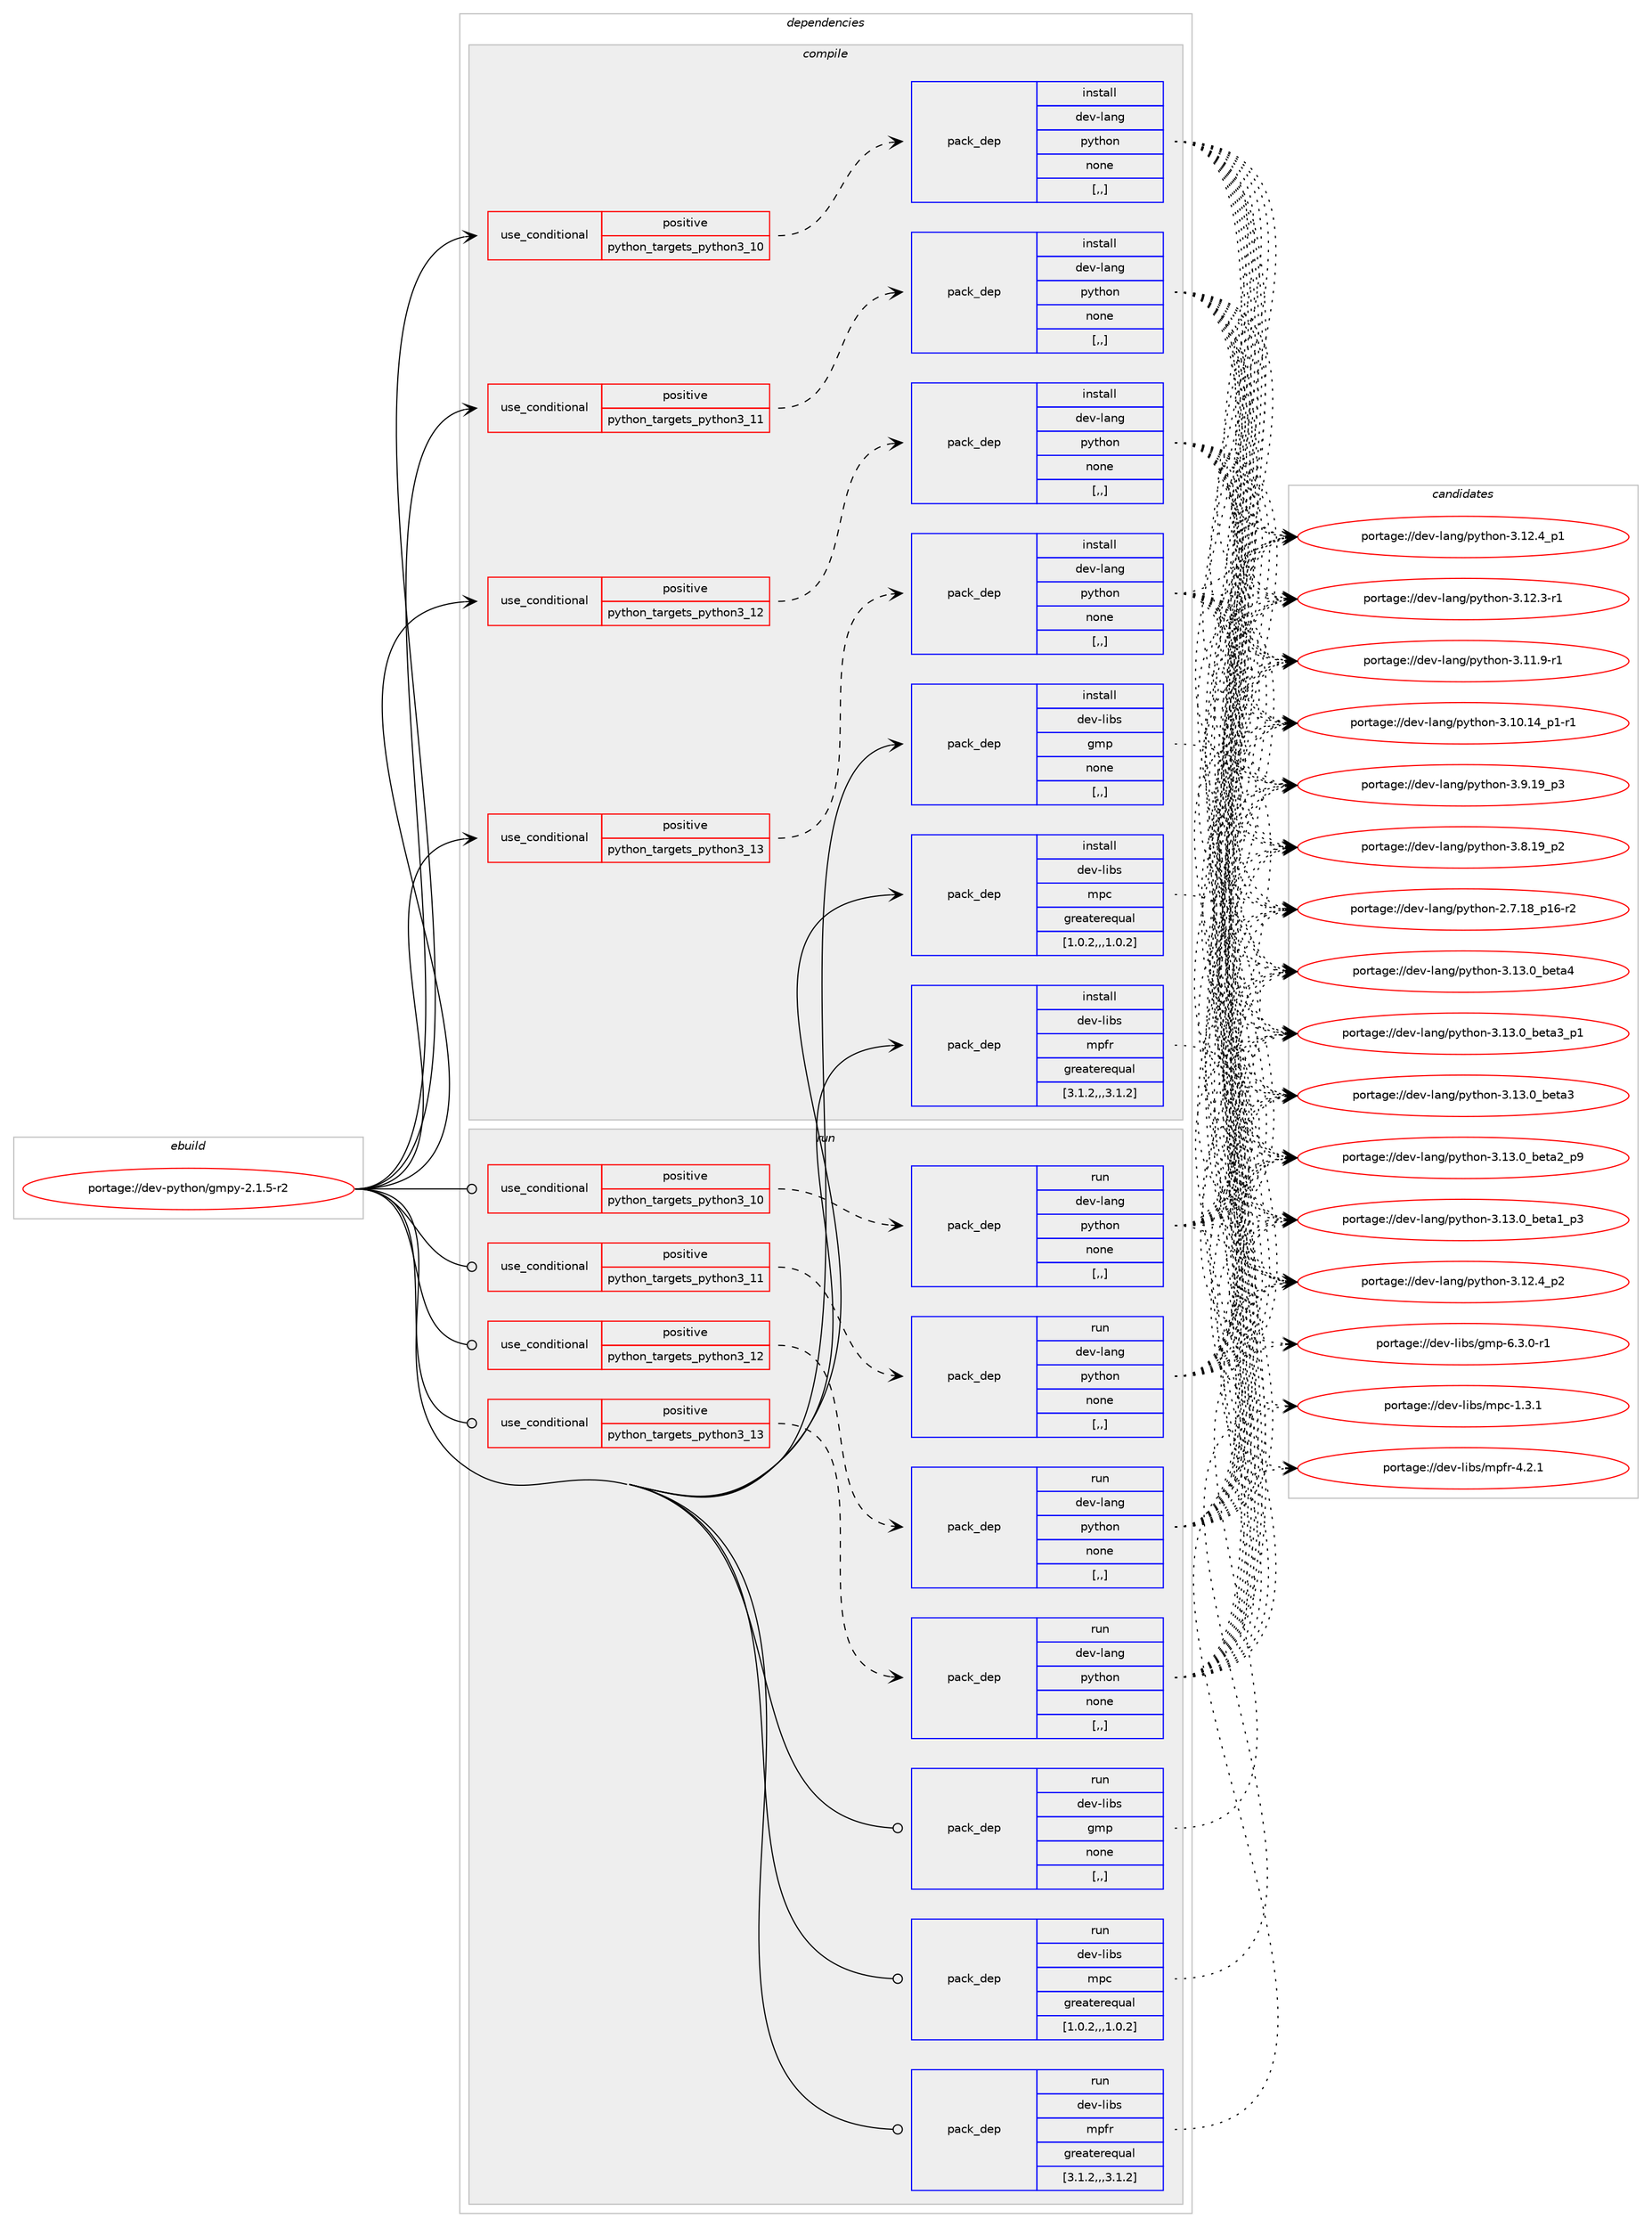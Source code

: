 digraph prolog {

# *************
# Graph options
# *************

newrank=true;
concentrate=true;
compound=true;
graph [rankdir=LR,fontname=Helvetica,fontsize=10,ranksep=1.5];#, ranksep=2.5, nodesep=0.2];
edge  [arrowhead=vee];
node  [fontname=Helvetica,fontsize=10];

# **********
# The ebuild
# **********

subgraph cluster_leftcol {
color=gray;
label=<<i>ebuild</i>>;
id [label="portage://dev-python/gmpy-2.1.5-r2", color=red, width=4, href="../dev-python/gmpy-2.1.5-r2.svg"];
}

# ****************
# The dependencies
# ****************

subgraph cluster_midcol {
color=gray;
label=<<i>dependencies</i>>;
subgraph cluster_compile {
fillcolor="#eeeeee";
style=filled;
label=<<i>compile</i>>;
subgraph cond33147 {
dependency147257 [label=<<TABLE BORDER="0" CELLBORDER="1" CELLSPACING="0" CELLPADDING="4"><TR><TD ROWSPAN="3" CELLPADDING="10">use_conditional</TD></TR><TR><TD>positive</TD></TR><TR><TD>python_targets_python3_10</TD></TR></TABLE>>, shape=none, color=red];
subgraph pack112861 {
dependency147258 [label=<<TABLE BORDER="0" CELLBORDER="1" CELLSPACING="0" CELLPADDING="4" WIDTH="220"><TR><TD ROWSPAN="6" CELLPADDING="30">pack_dep</TD></TR><TR><TD WIDTH="110">install</TD></TR><TR><TD>dev-lang</TD></TR><TR><TD>python</TD></TR><TR><TD>none</TD></TR><TR><TD>[,,]</TD></TR></TABLE>>, shape=none, color=blue];
}
dependency147257:e -> dependency147258:w [weight=20,style="dashed",arrowhead="vee"];
}
id:e -> dependency147257:w [weight=20,style="solid",arrowhead="vee"];
subgraph cond33148 {
dependency147259 [label=<<TABLE BORDER="0" CELLBORDER="1" CELLSPACING="0" CELLPADDING="4"><TR><TD ROWSPAN="3" CELLPADDING="10">use_conditional</TD></TR><TR><TD>positive</TD></TR><TR><TD>python_targets_python3_11</TD></TR></TABLE>>, shape=none, color=red];
subgraph pack112862 {
dependency147260 [label=<<TABLE BORDER="0" CELLBORDER="1" CELLSPACING="0" CELLPADDING="4" WIDTH="220"><TR><TD ROWSPAN="6" CELLPADDING="30">pack_dep</TD></TR><TR><TD WIDTH="110">install</TD></TR><TR><TD>dev-lang</TD></TR><TR><TD>python</TD></TR><TR><TD>none</TD></TR><TR><TD>[,,]</TD></TR></TABLE>>, shape=none, color=blue];
}
dependency147259:e -> dependency147260:w [weight=20,style="dashed",arrowhead="vee"];
}
id:e -> dependency147259:w [weight=20,style="solid",arrowhead="vee"];
subgraph cond33149 {
dependency147261 [label=<<TABLE BORDER="0" CELLBORDER="1" CELLSPACING="0" CELLPADDING="4"><TR><TD ROWSPAN="3" CELLPADDING="10">use_conditional</TD></TR><TR><TD>positive</TD></TR><TR><TD>python_targets_python3_12</TD></TR></TABLE>>, shape=none, color=red];
subgraph pack112863 {
dependency147262 [label=<<TABLE BORDER="0" CELLBORDER="1" CELLSPACING="0" CELLPADDING="4" WIDTH="220"><TR><TD ROWSPAN="6" CELLPADDING="30">pack_dep</TD></TR><TR><TD WIDTH="110">install</TD></TR><TR><TD>dev-lang</TD></TR><TR><TD>python</TD></TR><TR><TD>none</TD></TR><TR><TD>[,,]</TD></TR></TABLE>>, shape=none, color=blue];
}
dependency147261:e -> dependency147262:w [weight=20,style="dashed",arrowhead="vee"];
}
id:e -> dependency147261:w [weight=20,style="solid",arrowhead="vee"];
subgraph cond33150 {
dependency147263 [label=<<TABLE BORDER="0" CELLBORDER="1" CELLSPACING="0" CELLPADDING="4"><TR><TD ROWSPAN="3" CELLPADDING="10">use_conditional</TD></TR><TR><TD>positive</TD></TR><TR><TD>python_targets_python3_13</TD></TR></TABLE>>, shape=none, color=red];
subgraph pack112864 {
dependency147264 [label=<<TABLE BORDER="0" CELLBORDER="1" CELLSPACING="0" CELLPADDING="4" WIDTH="220"><TR><TD ROWSPAN="6" CELLPADDING="30">pack_dep</TD></TR><TR><TD WIDTH="110">install</TD></TR><TR><TD>dev-lang</TD></TR><TR><TD>python</TD></TR><TR><TD>none</TD></TR><TR><TD>[,,]</TD></TR></TABLE>>, shape=none, color=blue];
}
dependency147263:e -> dependency147264:w [weight=20,style="dashed",arrowhead="vee"];
}
id:e -> dependency147263:w [weight=20,style="solid",arrowhead="vee"];
subgraph pack112865 {
dependency147265 [label=<<TABLE BORDER="0" CELLBORDER="1" CELLSPACING="0" CELLPADDING="4" WIDTH="220"><TR><TD ROWSPAN="6" CELLPADDING="30">pack_dep</TD></TR><TR><TD WIDTH="110">install</TD></TR><TR><TD>dev-libs</TD></TR><TR><TD>gmp</TD></TR><TR><TD>none</TD></TR><TR><TD>[,,]</TD></TR></TABLE>>, shape=none, color=blue];
}
id:e -> dependency147265:w [weight=20,style="solid",arrowhead="vee"];
subgraph pack112866 {
dependency147266 [label=<<TABLE BORDER="0" CELLBORDER="1" CELLSPACING="0" CELLPADDING="4" WIDTH="220"><TR><TD ROWSPAN="6" CELLPADDING="30">pack_dep</TD></TR><TR><TD WIDTH="110">install</TD></TR><TR><TD>dev-libs</TD></TR><TR><TD>mpc</TD></TR><TR><TD>greaterequal</TD></TR><TR><TD>[1.0.2,,,1.0.2]</TD></TR></TABLE>>, shape=none, color=blue];
}
id:e -> dependency147266:w [weight=20,style="solid",arrowhead="vee"];
subgraph pack112867 {
dependency147267 [label=<<TABLE BORDER="0" CELLBORDER="1" CELLSPACING="0" CELLPADDING="4" WIDTH="220"><TR><TD ROWSPAN="6" CELLPADDING="30">pack_dep</TD></TR><TR><TD WIDTH="110">install</TD></TR><TR><TD>dev-libs</TD></TR><TR><TD>mpfr</TD></TR><TR><TD>greaterequal</TD></TR><TR><TD>[3.1.2,,,3.1.2]</TD></TR></TABLE>>, shape=none, color=blue];
}
id:e -> dependency147267:w [weight=20,style="solid",arrowhead="vee"];
}
subgraph cluster_compileandrun {
fillcolor="#eeeeee";
style=filled;
label=<<i>compile and run</i>>;
}
subgraph cluster_run {
fillcolor="#eeeeee";
style=filled;
label=<<i>run</i>>;
subgraph cond33151 {
dependency147268 [label=<<TABLE BORDER="0" CELLBORDER="1" CELLSPACING="0" CELLPADDING="4"><TR><TD ROWSPAN="3" CELLPADDING="10">use_conditional</TD></TR><TR><TD>positive</TD></TR><TR><TD>python_targets_python3_10</TD></TR></TABLE>>, shape=none, color=red];
subgraph pack112868 {
dependency147269 [label=<<TABLE BORDER="0" CELLBORDER="1" CELLSPACING="0" CELLPADDING="4" WIDTH="220"><TR><TD ROWSPAN="6" CELLPADDING="30">pack_dep</TD></TR><TR><TD WIDTH="110">run</TD></TR><TR><TD>dev-lang</TD></TR><TR><TD>python</TD></TR><TR><TD>none</TD></TR><TR><TD>[,,]</TD></TR></TABLE>>, shape=none, color=blue];
}
dependency147268:e -> dependency147269:w [weight=20,style="dashed",arrowhead="vee"];
}
id:e -> dependency147268:w [weight=20,style="solid",arrowhead="odot"];
subgraph cond33152 {
dependency147270 [label=<<TABLE BORDER="0" CELLBORDER="1" CELLSPACING="0" CELLPADDING="4"><TR><TD ROWSPAN="3" CELLPADDING="10">use_conditional</TD></TR><TR><TD>positive</TD></TR><TR><TD>python_targets_python3_11</TD></TR></TABLE>>, shape=none, color=red];
subgraph pack112869 {
dependency147271 [label=<<TABLE BORDER="0" CELLBORDER="1" CELLSPACING="0" CELLPADDING="4" WIDTH="220"><TR><TD ROWSPAN="6" CELLPADDING="30">pack_dep</TD></TR><TR><TD WIDTH="110">run</TD></TR><TR><TD>dev-lang</TD></TR><TR><TD>python</TD></TR><TR><TD>none</TD></TR><TR><TD>[,,]</TD></TR></TABLE>>, shape=none, color=blue];
}
dependency147270:e -> dependency147271:w [weight=20,style="dashed",arrowhead="vee"];
}
id:e -> dependency147270:w [weight=20,style="solid",arrowhead="odot"];
subgraph cond33153 {
dependency147272 [label=<<TABLE BORDER="0" CELLBORDER="1" CELLSPACING="0" CELLPADDING="4"><TR><TD ROWSPAN="3" CELLPADDING="10">use_conditional</TD></TR><TR><TD>positive</TD></TR><TR><TD>python_targets_python3_12</TD></TR></TABLE>>, shape=none, color=red];
subgraph pack112870 {
dependency147273 [label=<<TABLE BORDER="0" CELLBORDER="1" CELLSPACING="0" CELLPADDING="4" WIDTH="220"><TR><TD ROWSPAN="6" CELLPADDING="30">pack_dep</TD></TR><TR><TD WIDTH="110">run</TD></TR><TR><TD>dev-lang</TD></TR><TR><TD>python</TD></TR><TR><TD>none</TD></TR><TR><TD>[,,]</TD></TR></TABLE>>, shape=none, color=blue];
}
dependency147272:e -> dependency147273:w [weight=20,style="dashed",arrowhead="vee"];
}
id:e -> dependency147272:w [weight=20,style="solid",arrowhead="odot"];
subgraph cond33154 {
dependency147274 [label=<<TABLE BORDER="0" CELLBORDER="1" CELLSPACING="0" CELLPADDING="4"><TR><TD ROWSPAN="3" CELLPADDING="10">use_conditional</TD></TR><TR><TD>positive</TD></TR><TR><TD>python_targets_python3_13</TD></TR></TABLE>>, shape=none, color=red];
subgraph pack112871 {
dependency147275 [label=<<TABLE BORDER="0" CELLBORDER="1" CELLSPACING="0" CELLPADDING="4" WIDTH="220"><TR><TD ROWSPAN="6" CELLPADDING="30">pack_dep</TD></TR><TR><TD WIDTH="110">run</TD></TR><TR><TD>dev-lang</TD></TR><TR><TD>python</TD></TR><TR><TD>none</TD></TR><TR><TD>[,,]</TD></TR></TABLE>>, shape=none, color=blue];
}
dependency147274:e -> dependency147275:w [weight=20,style="dashed",arrowhead="vee"];
}
id:e -> dependency147274:w [weight=20,style="solid",arrowhead="odot"];
subgraph pack112872 {
dependency147276 [label=<<TABLE BORDER="0" CELLBORDER="1" CELLSPACING="0" CELLPADDING="4" WIDTH="220"><TR><TD ROWSPAN="6" CELLPADDING="30">pack_dep</TD></TR><TR><TD WIDTH="110">run</TD></TR><TR><TD>dev-libs</TD></TR><TR><TD>gmp</TD></TR><TR><TD>none</TD></TR><TR><TD>[,,]</TD></TR></TABLE>>, shape=none, color=blue];
}
id:e -> dependency147276:w [weight=20,style="solid",arrowhead="odot"];
subgraph pack112873 {
dependency147277 [label=<<TABLE BORDER="0" CELLBORDER="1" CELLSPACING="0" CELLPADDING="4" WIDTH="220"><TR><TD ROWSPAN="6" CELLPADDING="30">pack_dep</TD></TR><TR><TD WIDTH="110">run</TD></TR><TR><TD>dev-libs</TD></TR><TR><TD>mpc</TD></TR><TR><TD>greaterequal</TD></TR><TR><TD>[1.0.2,,,1.0.2]</TD></TR></TABLE>>, shape=none, color=blue];
}
id:e -> dependency147277:w [weight=20,style="solid",arrowhead="odot"];
subgraph pack112874 {
dependency147278 [label=<<TABLE BORDER="0" CELLBORDER="1" CELLSPACING="0" CELLPADDING="4" WIDTH="220"><TR><TD ROWSPAN="6" CELLPADDING="30">pack_dep</TD></TR><TR><TD WIDTH="110">run</TD></TR><TR><TD>dev-libs</TD></TR><TR><TD>mpfr</TD></TR><TR><TD>greaterequal</TD></TR><TR><TD>[3.1.2,,,3.1.2]</TD></TR></TABLE>>, shape=none, color=blue];
}
id:e -> dependency147278:w [weight=20,style="solid",arrowhead="odot"];
}
}

# **************
# The candidates
# **************

subgraph cluster_choices {
rank=same;
color=gray;
label=<<i>candidates</i>>;

subgraph choice112861 {
color=black;
nodesep=1;
choice1001011184510897110103471121211161041111104551464951464895981011169752 [label="portage://dev-lang/python-3.13.0_beta4", color=red, width=4,href="../dev-lang/python-3.13.0_beta4.svg"];
choice10010111845108971101034711212111610411111045514649514648959810111697519511249 [label="portage://dev-lang/python-3.13.0_beta3_p1", color=red, width=4,href="../dev-lang/python-3.13.0_beta3_p1.svg"];
choice1001011184510897110103471121211161041111104551464951464895981011169751 [label="portage://dev-lang/python-3.13.0_beta3", color=red, width=4,href="../dev-lang/python-3.13.0_beta3.svg"];
choice10010111845108971101034711212111610411111045514649514648959810111697509511257 [label="portage://dev-lang/python-3.13.0_beta2_p9", color=red, width=4,href="../dev-lang/python-3.13.0_beta2_p9.svg"];
choice10010111845108971101034711212111610411111045514649514648959810111697499511251 [label="portage://dev-lang/python-3.13.0_beta1_p3", color=red, width=4,href="../dev-lang/python-3.13.0_beta1_p3.svg"];
choice100101118451089711010347112121116104111110455146495046529511250 [label="portage://dev-lang/python-3.12.4_p2", color=red, width=4,href="../dev-lang/python-3.12.4_p2.svg"];
choice100101118451089711010347112121116104111110455146495046529511249 [label="portage://dev-lang/python-3.12.4_p1", color=red, width=4,href="../dev-lang/python-3.12.4_p1.svg"];
choice100101118451089711010347112121116104111110455146495046514511449 [label="portage://dev-lang/python-3.12.3-r1", color=red, width=4,href="../dev-lang/python-3.12.3-r1.svg"];
choice100101118451089711010347112121116104111110455146494946574511449 [label="portage://dev-lang/python-3.11.9-r1", color=red, width=4,href="../dev-lang/python-3.11.9-r1.svg"];
choice100101118451089711010347112121116104111110455146494846495295112494511449 [label="portage://dev-lang/python-3.10.14_p1-r1", color=red, width=4,href="../dev-lang/python-3.10.14_p1-r1.svg"];
choice100101118451089711010347112121116104111110455146574649579511251 [label="portage://dev-lang/python-3.9.19_p3", color=red, width=4,href="../dev-lang/python-3.9.19_p3.svg"];
choice100101118451089711010347112121116104111110455146564649579511250 [label="portage://dev-lang/python-3.8.19_p2", color=red, width=4,href="../dev-lang/python-3.8.19_p2.svg"];
choice100101118451089711010347112121116104111110455046554649569511249544511450 [label="portage://dev-lang/python-2.7.18_p16-r2", color=red, width=4,href="../dev-lang/python-2.7.18_p16-r2.svg"];
dependency147258:e -> choice1001011184510897110103471121211161041111104551464951464895981011169752:w [style=dotted,weight="100"];
dependency147258:e -> choice10010111845108971101034711212111610411111045514649514648959810111697519511249:w [style=dotted,weight="100"];
dependency147258:e -> choice1001011184510897110103471121211161041111104551464951464895981011169751:w [style=dotted,weight="100"];
dependency147258:e -> choice10010111845108971101034711212111610411111045514649514648959810111697509511257:w [style=dotted,weight="100"];
dependency147258:e -> choice10010111845108971101034711212111610411111045514649514648959810111697499511251:w [style=dotted,weight="100"];
dependency147258:e -> choice100101118451089711010347112121116104111110455146495046529511250:w [style=dotted,weight="100"];
dependency147258:e -> choice100101118451089711010347112121116104111110455146495046529511249:w [style=dotted,weight="100"];
dependency147258:e -> choice100101118451089711010347112121116104111110455146495046514511449:w [style=dotted,weight="100"];
dependency147258:e -> choice100101118451089711010347112121116104111110455146494946574511449:w [style=dotted,weight="100"];
dependency147258:e -> choice100101118451089711010347112121116104111110455146494846495295112494511449:w [style=dotted,weight="100"];
dependency147258:e -> choice100101118451089711010347112121116104111110455146574649579511251:w [style=dotted,weight="100"];
dependency147258:e -> choice100101118451089711010347112121116104111110455146564649579511250:w [style=dotted,weight="100"];
dependency147258:e -> choice100101118451089711010347112121116104111110455046554649569511249544511450:w [style=dotted,weight="100"];
}
subgraph choice112862 {
color=black;
nodesep=1;
choice1001011184510897110103471121211161041111104551464951464895981011169752 [label="portage://dev-lang/python-3.13.0_beta4", color=red, width=4,href="../dev-lang/python-3.13.0_beta4.svg"];
choice10010111845108971101034711212111610411111045514649514648959810111697519511249 [label="portage://dev-lang/python-3.13.0_beta3_p1", color=red, width=4,href="../dev-lang/python-3.13.0_beta3_p1.svg"];
choice1001011184510897110103471121211161041111104551464951464895981011169751 [label="portage://dev-lang/python-3.13.0_beta3", color=red, width=4,href="../dev-lang/python-3.13.0_beta3.svg"];
choice10010111845108971101034711212111610411111045514649514648959810111697509511257 [label="portage://dev-lang/python-3.13.0_beta2_p9", color=red, width=4,href="../dev-lang/python-3.13.0_beta2_p9.svg"];
choice10010111845108971101034711212111610411111045514649514648959810111697499511251 [label="portage://dev-lang/python-3.13.0_beta1_p3", color=red, width=4,href="../dev-lang/python-3.13.0_beta1_p3.svg"];
choice100101118451089711010347112121116104111110455146495046529511250 [label="portage://dev-lang/python-3.12.4_p2", color=red, width=4,href="../dev-lang/python-3.12.4_p2.svg"];
choice100101118451089711010347112121116104111110455146495046529511249 [label="portage://dev-lang/python-3.12.4_p1", color=red, width=4,href="../dev-lang/python-3.12.4_p1.svg"];
choice100101118451089711010347112121116104111110455146495046514511449 [label="portage://dev-lang/python-3.12.3-r1", color=red, width=4,href="../dev-lang/python-3.12.3-r1.svg"];
choice100101118451089711010347112121116104111110455146494946574511449 [label="portage://dev-lang/python-3.11.9-r1", color=red, width=4,href="../dev-lang/python-3.11.9-r1.svg"];
choice100101118451089711010347112121116104111110455146494846495295112494511449 [label="portage://dev-lang/python-3.10.14_p1-r1", color=red, width=4,href="../dev-lang/python-3.10.14_p1-r1.svg"];
choice100101118451089711010347112121116104111110455146574649579511251 [label="portage://dev-lang/python-3.9.19_p3", color=red, width=4,href="../dev-lang/python-3.9.19_p3.svg"];
choice100101118451089711010347112121116104111110455146564649579511250 [label="portage://dev-lang/python-3.8.19_p2", color=red, width=4,href="../dev-lang/python-3.8.19_p2.svg"];
choice100101118451089711010347112121116104111110455046554649569511249544511450 [label="portage://dev-lang/python-2.7.18_p16-r2", color=red, width=4,href="../dev-lang/python-2.7.18_p16-r2.svg"];
dependency147260:e -> choice1001011184510897110103471121211161041111104551464951464895981011169752:w [style=dotted,weight="100"];
dependency147260:e -> choice10010111845108971101034711212111610411111045514649514648959810111697519511249:w [style=dotted,weight="100"];
dependency147260:e -> choice1001011184510897110103471121211161041111104551464951464895981011169751:w [style=dotted,weight="100"];
dependency147260:e -> choice10010111845108971101034711212111610411111045514649514648959810111697509511257:w [style=dotted,weight="100"];
dependency147260:e -> choice10010111845108971101034711212111610411111045514649514648959810111697499511251:w [style=dotted,weight="100"];
dependency147260:e -> choice100101118451089711010347112121116104111110455146495046529511250:w [style=dotted,weight="100"];
dependency147260:e -> choice100101118451089711010347112121116104111110455146495046529511249:w [style=dotted,weight="100"];
dependency147260:e -> choice100101118451089711010347112121116104111110455146495046514511449:w [style=dotted,weight="100"];
dependency147260:e -> choice100101118451089711010347112121116104111110455146494946574511449:w [style=dotted,weight="100"];
dependency147260:e -> choice100101118451089711010347112121116104111110455146494846495295112494511449:w [style=dotted,weight="100"];
dependency147260:e -> choice100101118451089711010347112121116104111110455146574649579511251:w [style=dotted,weight="100"];
dependency147260:e -> choice100101118451089711010347112121116104111110455146564649579511250:w [style=dotted,weight="100"];
dependency147260:e -> choice100101118451089711010347112121116104111110455046554649569511249544511450:w [style=dotted,weight="100"];
}
subgraph choice112863 {
color=black;
nodesep=1;
choice1001011184510897110103471121211161041111104551464951464895981011169752 [label="portage://dev-lang/python-3.13.0_beta4", color=red, width=4,href="../dev-lang/python-3.13.0_beta4.svg"];
choice10010111845108971101034711212111610411111045514649514648959810111697519511249 [label="portage://dev-lang/python-3.13.0_beta3_p1", color=red, width=4,href="../dev-lang/python-3.13.0_beta3_p1.svg"];
choice1001011184510897110103471121211161041111104551464951464895981011169751 [label="portage://dev-lang/python-3.13.0_beta3", color=red, width=4,href="../dev-lang/python-3.13.0_beta3.svg"];
choice10010111845108971101034711212111610411111045514649514648959810111697509511257 [label="portage://dev-lang/python-3.13.0_beta2_p9", color=red, width=4,href="../dev-lang/python-3.13.0_beta2_p9.svg"];
choice10010111845108971101034711212111610411111045514649514648959810111697499511251 [label="portage://dev-lang/python-3.13.0_beta1_p3", color=red, width=4,href="../dev-lang/python-3.13.0_beta1_p3.svg"];
choice100101118451089711010347112121116104111110455146495046529511250 [label="portage://dev-lang/python-3.12.4_p2", color=red, width=4,href="../dev-lang/python-3.12.4_p2.svg"];
choice100101118451089711010347112121116104111110455146495046529511249 [label="portage://dev-lang/python-3.12.4_p1", color=red, width=4,href="../dev-lang/python-3.12.4_p1.svg"];
choice100101118451089711010347112121116104111110455146495046514511449 [label="portage://dev-lang/python-3.12.3-r1", color=red, width=4,href="../dev-lang/python-3.12.3-r1.svg"];
choice100101118451089711010347112121116104111110455146494946574511449 [label="portage://dev-lang/python-3.11.9-r1", color=red, width=4,href="../dev-lang/python-3.11.9-r1.svg"];
choice100101118451089711010347112121116104111110455146494846495295112494511449 [label="portage://dev-lang/python-3.10.14_p1-r1", color=red, width=4,href="../dev-lang/python-3.10.14_p1-r1.svg"];
choice100101118451089711010347112121116104111110455146574649579511251 [label="portage://dev-lang/python-3.9.19_p3", color=red, width=4,href="../dev-lang/python-3.9.19_p3.svg"];
choice100101118451089711010347112121116104111110455146564649579511250 [label="portage://dev-lang/python-3.8.19_p2", color=red, width=4,href="../dev-lang/python-3.8.19_p2.svg"];
choice100101118451089711010347112121116104111110455046554649569511249544511450 [label="portage://dev-lang/python-2.7.18_p16-r2", color=red, width=4,href="../dev-lang/python-2.7.18_p16-r2.svg"];
dependency147262:e -> choice1001011184510897110103471121211161041111104551464951464895981011169752:w [style=dotted,weight="100"];
dependency147262:e -> choice10010111845108971101034711212111610411111045514649514648959810111697519511249:w [style=dotted,weight="100"];
dependency147262:e -> choice1001011184510897110103471121211161041111104551464951464895981011169751:w [style=dotted,weight="100"];
dependency147262:e -> choice10010111845108971101034711212111610411111045514649514648959810111697509511257:w [style=dotted,weight="100"];
dependency147262:e -> choice10010111845108971101034711212111610411111045514649514648959810111697499511251:w [style=dotted,weight="100"];
dependency147262:e -> choice100101118451089711010347112121116104111110455146495046529511250:w [style=dotted,weight="100"];
dependency147262:e -> choice100101118451089711010347112121116104111110455146495046529511249:w [style=dotted,weight="100"];
dependency147262:e -> choice100101118451089711010347112121116104111110455146495046514511449:w [style=dotted,weight="100"];
dependency147262:e -> choice100101118451089711010347112121116104111110455146494946574511449:w [style=dotted,weight="100"];
dependency147262:e -> choice100101118451089711010347112121116104111110455146494846495295112494511449:w [style=dotted,weight="100"];
dependency147262:e -> choice100101118451089711010347112121116104111110455146574649579511251:w [style=dotted,weight="100"];
dependency147262:e -> choice100101118451089711010347112121116104111110455146564649579511250:w [style=dotted,weight="100"];
dependency147262:e -> choice100101118451089711010347112121116104111110455046554649569511249544511450:w [style=dotted,weight="100"];
}
subgraph choice112864 {
color=black;
nodesep=1;
choice1001011184510897110103471121211161041111104551464951464895981011169752 [label="portage://dev-lang/python-3.13.0_beta4", color=red, width=4,href="../dev-lang/python-3.13.0_beta4.svg"];
choice10010111845108971101034711212111610411111045514649514648959810111697519511249 [label="portage://dev-lang/python-3.13.0_beta3_p1", color=red, width=4,href="../dev-lang/python-3.13.0_beta3_p1.svg"];
choice1001011184510897110103471121211161041111104551464951464895981011169751 [label="portage://dev-lang/python-3.13.0_beta3", color=red, width=4,href="../dev-lang/python-3.13.0_beta3.svg"];
choice10010111845108971101034711212111610411111045514649514648959810111697509511257 [label="portage://dev-lang/python-3.13.0_beta2_p9", color=red, width=4,href="../dev-lang/python-3.13.0_beta2_p9.svg"];
choice10010111845108971101034711212111610411111045514649514648959810111697499511251 [label="portage://dev-lang/python-3.13.0_beta1_p3", color=red, width=4,href="../dev-lang/python-3.13.0_beta1_p3.svg"];
choice100101118451089711010347112121116104111110455146495046529511250 [label="portage://dev-lang/python-3.12.4_p2", color=red, width=4,href="../dev-lang/python-3.12.4_p2.svg"];
choice100101118451089711010347112121116104111110455146495046529511249 [label="portage://dev-lang/python-3.12.4_p1", color=red, width=4,href="../dev-lang/python-3.12.4_p1.svg"];
choice100101118451089711010347112121116104111110455146495046514511449 [label="portage://dev-lang/python-3.12.3-r1", color=red, width=4,href="../dev-lang/python-3.12.3-r1.svg"];
choice100101118451089711010347112121116104111110455146494946574511449 [label="portage://dev-lang/python-3.11.9-r1", color=red, width=4,href="../dev-lang/python-3.11.9-r1.svg"];
choice100101118451089711010347112121116104111110455146494846495295112494511449 [label="portage://dev-lang/python-3.10.14_p1-r1", color=red, width=4,href="../dev-lang/python-3.10.14_p1-r1.svg"];
choice100101118451089711010347112121116104111110455146574649579511251 [label="portage://dev-lang/python-3.9.19_p3", color=red, width=4,href="../dev-lang/python-3.9.19_p3.svg"];
choice100101118451089711010347112121116104111110455146564649579511250 [label="portage://dev-lang/python-3.8.19_p2", color=red, width=4,href="../dev-lang/python-3.8.19_p2.svg"];
choice100101118451089711010347112121116104111110455046554649569511249544511450 [label="portage://dev-lang/python-2.7.18_p16-r2", color=red, width=4,href="../dev-lang/python-2.7.18_p16-r2.svg"];
dependency147264:e -> choice1001011184510897110103471121211161041111104551464951464895981011169752:w [style=dotted,weight="100"];
dependency147264:e -> choice10010111845108971101034711212111610411111045514649514648959810111697519511249:w [style=dotted,weight="100"];
dependency147264:e -> choice1001011184510897110103471121211161041111104551464951464895981011169751:w [style=dotted,weight="100"];
dependency147264:e -> choice10010111845108971101034711212111610411111045514649514648959810111697509511257:w [style=dotted,weight="100"];
dependency147264:e -> choice10010111845108971101034711212111610411111045514649514648959810111697499511251:w [style=dotted,weight="100"];
dependency147264:e -> choice100101118451089711010347112121116104111110455146495046529511250:w [style=dotted,weight="100"];
dependency147264:e -> choice100101118451089711010347112121116104111110455146495046529511249:w [style=dotted,weight="100"];
dependency147264:e -> choice100101118451089711010347112121116104111110455146495046514511449:w [style=dotted,weight="100"];
dependency147264:e -> choice100101118451089711010347112121116104111110455146494946574511449:w [style=dotted,weight="100"];
dependency147264:e -> choice100101118451089711010347112121116104111110455146494846495295112494511449:w [style=dotted,weight="100"];
dependency147264:e -> choice100101118451089711010347112121116104111110455146574649579511251:w [style=dotted,weight="100"];
dependency147264:e -> choice100101118451089711010347112121116104111110455146564649579511250:w [style=dotted,weight="100"];
dependency147264:e -> choice100101118451089711010347112121116104111110455046554649569511249544511450:w [style=dotted,weight="100"];
}
subgraph choice112865 {
color=black;
nodesep=1;
choice1001011184510810598115471031091124554465146484511449 [label="portage://dev-libs/gmp-6.3.0-r1", color=red, width=4,href="../dev-libs/gmp-6.3.0-r1.svg"];
dependency147265:e -> choice1001011184510810598115471031091124554465146484511449:w [style=dotted,weight="100"];
}
subgraph choice112866 {
color=black;
nodesep=1;
choice10010111845108105981154710911299454946514649 [label="portage://dev-libs/mpc-1.3.1", color=red, width=4,href="../dev-libs/mpc-1.3.1.svg"];
dependency147266:e -> choice10010111845108105981154710911299454946514649:w [style=dotted,weight="100"];
}
subgraph choice112867 {
color=black;
nodesep=1;
choice100101118451081059811547109112102114455246504649 [label="portage://dev-libs/mpfr-4.2.1", color=red, width=4,href="../dev-libs/mpfr-4.2.1.svg"];
dependency147267:e -> choice100101118451081059811547109112102114455246504649:w [style=dotted,weight="100"];
}
subgraph choice112868 {
color=black;
nodesep=1;
choice1001011184510897110103471121211161041111104551464951464895981011169752 [label="portage://dev-lang/python-3.13.0_beta4", color=red, width=4,href="../dev-lang/python-3.13.0_beta4.svg"];
choice10010111845108971101034711212111610411111045514649514648959810111697519511249 [label="portage://dev-lang/python-3.13.0_beta3_p1", color=red, width=4,href="../dev-lang/python-3.13.0_beta3_p1.svg"];
choice1001011184510897110103471121211161041111104551464951464895981011169751 [label="portage://dev-lang/python-3.13.0_beta3", color=red, width=4,href="../dev-lang/python-3.13.0_beta3.svg"];
choice10010111845108971101034711212111610411111045514649514648959810111697509511257 [label="portage://dev-lang/python-3.13.0_beta2_p9", color=red, width=4,href="../dev-lang/python-3.13.0_beta2_p9.svg"];
choice10010111845108971101034711212111610411111045514649514648959810111697499511251 [label="portage://dev-lang/python-3.13.0_beta1_p3", color=red, width=4,href="../dev-lang/python-3.13.0_beta1_p3.svg"];
choice100101118451089711010347112121116104111110455146495046529511250 [label="portage://dev-lang/python-3.12.4_p2", color=red, width=4,href="../dev-lang/python-3.12.4_p2.svg"];
choice100101118451089711010347112121116104111110455146495046529511249 [label="portage://dev-lang/python-3.12.4_p1", color=red, width=4,href="../dev-lang/python-3.12.4_p1.svg"];
choice100101118451089711010347112121116104111110455146495046514511449 [label="portage://dev-lang/python-3.12.3-r1", color=red, width=4,href="../dev-lang/python-3.12.3-r1.svg"];
choice100101118451089711010347112121116104111110455146494946574511449 [label="portage://dev-lang/python-3.11.9-r1", color=red, width=4,href="../dev-lang/python-3.11.9-r1.svg"];
choice100101118451089711010347112121116104111110455146494846495295112494511449 [label="portage://dev-lang/python-3.10.14_p1-r1", color=red, width=4,href="../dev-lang/python-3.10.14_p1-r1.svg"];
choice100101118451089711010347112121116104111110455146574649579511251 [label="portage://dev-lang/python-3.9.19_p3", color=red, width=4,href="../dev-lang/python-3.9.19_p3.svg"];
choice100101118451089711010347112121116104111110455146564649579511250 [label="portage://dev-lang/python-3.8.19_p2", color=red, width=4,href="../dev-lang/python-3.8.19_p2.svg"];
choice100101118451089711010347112121116104111110455046554649569511249544511450 [label="portage://dev-lang/python-2.7.18_p16-r2", color=red, width=4,href="../dev-lang/python-2.7.18_p16-r2.svg"];
dependency147269:e -> choice1001011184510897110103471121211161041111104551464951464895981011169752:w [style=dotted,weight="100"];
dependency147269:e -> choice10010111845108971101034711212111610411111045514649514648959810111697519511249:w [style=dotted,weight="100"];
dependency147269:e -> choice1001011184510897110103471121211161041111104551464951464895981011169751:w [style=dotted,weight="100"];
dependency147269:e -> choice10010111845108971101034711212111610411111045514649514648959810111697509511257:w [style=dotted,weight="100"];
dependency147269:e -> choice10010111845108971101034711212111610411111045514649514648959810111697499511251:w [style=dotted,weight="100"];
dependency147269:e -> choice100101118451089711010347112121116104111110455146495046529511250:w [style=dotted,weight="100"];
dependency147269:e -> choice100101118451089711010347112121116104111110455146495046529511249:w [style=dotted,weight="100"];
dependency147269:e -> choice100101118451089711010347112121116104111110455146495046514511449:w [style=dotted,weight="100"];
dependency147269:e -> choice100101118451089711010347112121116104111110455146494946574511449:w [style=dotted,weight="100"];
dependency147269:e -> choice100101118451089711010347112121116104111110455146494846495295112494511449:w [style=dotted,weight="100"];
dependency147269:e -> choice100101118451089711010347112121116104111110455146574649579511251:w [style=dotted,weight="100"];
dependency147269:e -> choice100101118451089711010347112121116104111110455146564649579511250:w [style=dotted,weight="100"];
dependency147269:e -> choice100101118451089711010347112121116104111110455046554649569511249544511450:w [style=dotted,weight="100"];
}
subgraph choice112869 {
color=black;
nodesep=1;
choice1001011184510897110103471121211161041111104551464951464895981011169752 [label="portage://dev-lang/python-3.13.0_beta4", color=red, width=4,href="../dev-lang/python-3.13.0_beta4.svg"];
choice10010111845108971101034711212111610411111045514649514648959810111697519511249 [label="portage://dev-lang/python-3.13.0_beta3_p1", color=red, width=4,href="../dev-lang/python-3.13.0_beta3_p1.svg"];
choice1001011184510897110103471121211161041111104551464951464895981011169751 [label="portage://dev-lang/python-3.13.0_beta3", color=red, width=4,href="../dev-lang/python-3.13.0_beta3.svg"];
choice10010111845108971101034711212111610411111045514649514648959810111697509511257 [label="portage://dev-lang/python-3.13.0_beta2_p9", color=red, width=4,href="../dev-lang/python-3.13.0_beta2_p9.svg"];
choice10010111845108971101034711212111610411111045514649514648959810111697499511251 [label="portage://dev-lang/python-3.13.0_beta1_p3", color=red, width=4,href="../dev-lang/python-3.13.0_beta1_p3.svg"];
choice100101118451089711010347112121116104111110455146495046529511250 [label="portage://dev-lang/python-3.12.4_p2", color=red, width=4,href="../dev-lang/python-3.12.4_p2.svg"];
choice100101118451089711010347112121116104111110455146495046529511249 [label="portage://dev-lang/python-3.12.4_p1", color=red, width=4,href="../dev-lang/python-3.12.4_p1.svg"];
choice100101118451089711010347112121116104111110455146495046514511449 [label="portage://dev-lang/python-3.12.3-r1", color=red, width=4,href="../dev-lang/python-3.12.3-r1.svg"];
choice100101118451089711010347112121116104111110455146494946574511449 [label="portage://dev-lang/python-3.11.9-r1", color=red, width=4,href="../dev-lang/python-3.11.9-r1.svg"];
choice100101118451089711010347112121116104111110455146494846495295112494511449 [label="portage://dev-lang/python-3.10.14_p1-r1", color=red, width=4,href="../dev-lang/python-3.10.14_p1-r1.svg"];
choice100101118451089711010347112121116104111110455146574649579511251 [label="portage://dev-lang/python-3.9.19_p3", color=red, width=4,href="../dev-lang/python-3.9.19_p3.svg"];
choice100101118451089711010347112121116104111110455146564649579511250 [label="portage://dev-lang/python-3.8.19_p2", color=red, width=4,href="../dev-lang/python-3.8.19_p2.svg"];
choice100101118451089711010347112121116104111110455046554649569511249544511450 [label="portage://dev-lang/python-2.7.18_p16-r2", color=red, width=4,href="../dev-lang/python-2.7.18_p16-r2.svg"];
dependency147271:e -> choice1001011184510897110103471121211161041111104551464951464895981011169752:w [style=dotted,weight="100"];
dependency147271:e -> choice10010111845108971101034711212111610411111045514649514648959810111697519511249:w [style=dotted,weight="100"];
dependency147271:e -> choice1001011184510897110103471121211161041111104551464951464895981011169751:w [style=dotted,weight="100"];
dependency147271:e -> choice10010111845108971101034711212111610411111045514649514648959810111697509511257:w [style=dotted,weight="100"];
dependency147271:e -> choice10010111845108971101034711212111610411111045514649514648959810111697499511251:w [style=dotted,weight="100"];
dependency147271:e -> choice100101118451089711010347112121116104111110455146495046529511250:w [style=dotted,weight="100"];
dependency147271:e -> choice100101118451089711010347112121116104111110455146495046529511249:w [style=dotted,weight="100"];
dependency147271:e -> choice100101118451089711010347112121116104111110455146495046514511449:w [style=dotted,weight="100"];
dependency147271:e -> choice100101118451089711010347112121116104111110455146494946574511449:w [style=dotted,weight="100"];
dependency147271:e -> choice100101118451089711010347112121116104111110455146494846495295112494511449:w [style=dotted,weight="100"];
dependency147271:e -> choice100101118451089711010347112121116104111110455146574649579511251:w [style=dotted,weight="100"];
dependency147271:e -> choice100101118451089711010347112121116104111110455146564649579511250:w [style=dotted,weight="100"];
dependency147271:e -> choice100101118451089711010347112121116104111110455046554649569511249544511450:w [style=dotted,weight="100"];
}
subgraph choice112870 {
color=black;
nodesep=1;
choice1001011184510897110103471121211161041111104551464951464895981011169752 [label="portage://dev-lang/python-3.13.0_beta4", color=red, width=4,href="../dev-lang/python-3.13.0_beta4.svg"];
choice10010111845108971101034711212111610411111045514649514648959810111697519511249 [label="portage://dev-lang/python-3.13.0_beta3_p1", color=red, width=4,href="../dev-lang/python-3.13.0_beta3_p1.svg"];
choice1001011184510897110103471121211161041111104551464951464895981011169751 [label="portage://dev-lang/python-3.13.0_beta3", color=red, width=4,href="../dev-lang/python-3.13.0_beta3.svg"];
choice10010111845108971101034711212111610411111045514649514648959810111697509511257 [label="portage://dev-lang/python-3.13.0_beta2_p9", color=red, width=4,href="../dev-lang/python-3.13.0_beta2_p9.svg"];
choice10010111845108971101034711212111610411111045514649514648959810111697499511251 [label="portage://dev-lang/python-3.13.0_beta1_p3", color=red, width=4,href="../dev-lang/python-3.13.0_beta1_p3.svg"];
choice100101118451089711010347112121116104111110455146495046529511250 [label="portage://dev-lang/python-3.12.4_p2", color=red, width=4,href="../dev-lang/python-3.12.4_p2.svg"];
choice100101118451089711010347112121116104111110455146495046529511249 [label="portage://dev-lang/python-3.12.4_p1", color=red, width=4,href="../dev-lang/python-3.12.4_p1.svg"];
choice100101118451089711010347112121116104111110455146495046514511449 [label="portage://dev-lang/python-3.12.3-r1", color=red, width=4,href="../dev-lang/python-3.12.3-r1.svg"];
choice100101118451089711010347112121116104111110455146494946574511449 [label="portage://dev-lang/python-3.11.9-r1", color=red, width=4,href="../dev-lang/python-3.11.9-r1.svg"];
choice100101118451089711010347112121116104111110455146494846495295112494511449 [label="portage://dev-lang/python-3.10.14_p1-r1", color=red, width=4,href="../dev-lang/python-3.10.14_p1-r1.svg"];
choice100101118451089711010347112121116104111110455146574649579511251 [label="portage://dev-lang/python-3.9.19_p3", color=red, width=4,href="../dev-lang/python-3.9.19_p3.svg"];
choice100101118451089711010347112121116104111110455146564649579511250 [label="portage://dev-lang/python-3.8.19_p2", color=red, width=4,href="../dev-lang/python-3.8.19_p2.svg"];
choice100101118451089711010347112121116104111110455046554649569511249544511450 [label="portage://dev-lang/python-2.7.18_p16-r2", color=red, width=4,href="../dev-lang/python-2.7.18_p16-r2.svg"];
dependency147273:e -> choice1001011184510897110103471121211161041111104551464951464895981011169752:w [style=dotted,weight="100"];
dependency147273:e -> choice10010111845108971101034711212111610411111045514649514648959810111697519511249:w [style=dotted,weight="100"];
dependency147273:e -> choice1001011184510897110103471121211161041111104551464951464895981011169751:w [style=dotted,weight="100"];
dependency147273:e -> choice10010111845108971101034711212111610411111045514649514648959810111697509511257:w [style=dotted,weight="100"];
dependency147273:e -> choice10010111845108971101034711212111610411111045514649514648959810111697499511251:w [style=dotted,weight="100"];
dependency147273:e -> choice100101118451089711010347112121116104111110455146495046529511250:w [style=dotted,weight="100"];
dependency147273:e -> choice100101118451089711010347112121116104111110455146495046529511249:w [style=dotted,weight="100"];
dependency147273:e -> choice100101118451089711010347112121116104111110455146495046514511449:w [style=dotted,weight="100"];
dependency147273:e -> choice100101118451089711010347112121116104111110455146494946574511449:w [style=dotted,weight="100"];
dependency147273:e -> choice100101118451089711010347112121116104111110455146494846495295112494511449:w [style=dotted,weight="100"];
dependency147273:e -> choice100101118451089711010347112121116104111110455146574649579511251:w [style=dotted,weight="100"];
dependency147273:e -> choice100101118451089711010347112121116104111110455146564649579511250:w [style=dotted,weight="100"];
dependency147273:e -> choice100101118451089711010347112121116104111110455046554649569511249544511450:w [style=dotted,weight="100"];
}
subgraph choice112871 {
color=black;
nodesep=1;
choice1001011184510897110103471121211161041111104551464951464895981011169752 [label="portage://dev-lang/python-3.13.0_beta4", color=red, width=4,href="../dev-lang/python-3.13.0_beta4.svg"];
choice10010111845108971101034711212111610411111045514649514648959810111697519511249 [label="portage://dev-lang/python-3.13.0_beta3_p1", color=red, width=4,href="../dev-lang/python-3.13.0_beta3_p1.svg"];
choice1001011184510897110103471121211161041111104551464951464895981011169751 [label="portage://dev-lang/python-3.13.0_beta3", color=red, width=4,href="../dev-lang/python-3.13.0_beta3.svg"];
choice10010111845108971101034711212111610411111045514649514648959810111697509511257 [label="portage://dev-lang/python-3.13.0_beta2_p9", color=red, width=4,href="../dev-lang/python-3.13.0_beta2_p9.svg"];
choice10010111845108971101034711212111610411111045514649514648959810111697499511251 [label="portage://dev-lang/python-3.13.0_beta1_p3", color=red, width=4,href="../dev-lang/python-3.13.0_beta1_p3.svg"];
choice100101118451089711010347112121116104111110455146495046529511250 [label="portage://dev-lang/python-3.12.4_p2", color=red, width=4,href="../dev-lang/python-3.12.4_p2.svg"];
choice100101118451089711010347112121116104111110455146495046529511249 [label="portage://dev-lang/python-3.12.4_p1", color=red, width=4,href="../dev-lang/python-3.12.4_p1.svg"];
choice100101118451089711010347112121116104111110455146495046514511449 [label="portage://dev-lang/python-3.12.3-r1", color=red, width=4,href="../dev-lang/python-3.12.3-r1.svg"];
choice100101118451089711010347112121116104111110455146494946574511449 [label="portage://dev-lang/python-3.11.9-r1", color=red, width=4,href="../dev-lang/python-3.11.9-r1.svg"];
choice100101118451089711010347112121116104111110455146494846495295112494511449 [label="portage://dev-lang/python-3.10.14_p1-r1", color=red, width=4,href="../dev-lang/python-3.10.14_p1-r1.svg"];
choice100101118451089711010347112121116104111110455146574649579511251 [label="portage://dev-lang/python-3.9.19_p3", color=red, width=4,href="../dev-lang/python-3.9.19_p3.svg"];
choice100101118451089711010347112121116104111110455146564649579511250 [label="portage://dev-lang/python-3.8.19_p2", color=red, width=4,href="../dev-lang/python-3.8.19_p2.svg"];
choice100101118451089711010347112121116104111110455046554649569511249544511450 [label="portage://dev-lang/python-2.7.18_p16-r2", color=red, width=4,href="../dev-lang/python-2.7.18_p16-r2.svg"];
dependency147275:e -> choice1001011184510897110103471121211161041111104551464951464895981011169752:w [style=dotted,weight="100"];
dependency147275:e -> choice10010111845108971101034711212111610411111045514649514648959810111697519511249:w [style=dotted,weight="100"];
dependency147275:e -> choice1001011184510897110103471121211161041111104551464951464895981011169751:w [style=dotted,weight="100"];
dependency147275:e -> choice10010111845108971101034711212111610411111045514649514648959810111697509511257:w [style=dotted,weight="100"];
dependency147275:e -> choice10010111845108971101034711212111610411111045514649514648959810111697499511251:w [style=dotted,weight="100"];
dependency147275:e -> choice100101118451089711010347112121116104111110455146495046529511250:w [style=dotted,weight="100"];
dependency147275:e -> choice100101118451089711010347112121116104111110455146495046529511249:w [style=dotted,weight="100"];
dependency147275:e -> choice100101118451089711010347112121116104111110455146495046514511449:w [style=dotted,weight="100"];
dependency147275:e -> choice100101118451089711010347112121116104111110455146494946574511449:w [style=dotted,weight="100"];
dependency147275:e -> choice100101118451089711010347112121116104111110455146494846495295112494511449:w [style=dotted,weight="100"];
dependency147275:e -> choice100101118451089711010347112121116104111110455146574649579511251:w [style=dotted,weight="100"];
dependency147275:e -> choice100101118451089711010347112121116104111110455146564649579511250:w [style=dotted,weight="100"];
dependency147275:e -> choice100101118451089711010347112121116104111110455046554649569511249544511450:w [style=dotted,weight="100"];
}
subgraph choice112872 {
color=black;
nodesep=1;
choice1001011184510810598115471031091124554465146484511449 [label="portage://dev-libs/gmp-6.3.0-r1", color=red, width=4,href="../dev-libs/gmp-6.3.0-r1.svg"];
dependency147276:e -> choice1001011184510810598115471031091124554465146484511449:w [style=dotted,weight="100"];
}
subgraph choice112873 {
color=black;
nodesep=1;
choice10010111845108105981154710911299454946514649 [label="portage://dev-libs/mpc-1.3.1", color=red, width=4,href="../dev-libs/mpc-1.3.1.svg"];
dependency147277:e -> choice10010111845108105981154710911299454946514649:w [style=dotted,weight="100"];
}
subgraph choice112874 {
color=black;
nodesep=1;
choice100101118451081059811547109112102114455246504649 [label="portage://dev-libs/mpfr-4.2.1", color=red, width=4,href="../dev-libs/mpfr-4.2.1.svg"];
dependency147278:e -> choice100101118451081059811547109112102114455246504649:w [style=dotted,weight="100"];
}
}

}
